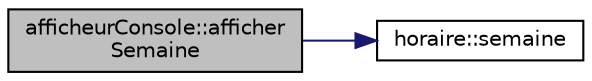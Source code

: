 digraph "afficheurConsole::afficherSemaine"
{
  edge [fontname="Helvetica",fontsize="10",labelfontname="Helvetica",labelfontsize="10"];
  node [fontname="Helvetica",fontsize="10",shape=record];
  rankdir="LR";
  Node169 [label="afficheurConsole::afficher\lSemaine",height=0.2,width=0.4,color="black", fillcolor="grey75", style="filled", fontcolor="black"];
  Node169 -> Node170 [color="midnightblue",fontsize="10",style="solid",fontname="Helvetica"];
  Node170 [label="horaire::semaine",height=0.2,width=0.4,color="black", fillcolor="white", style="filled",URL="$classhoraire.html#ae53308a6dd6c802a5f2b21ffc93c0ed4",tooltip="Renvoie le numero de la semaine. "];
}
